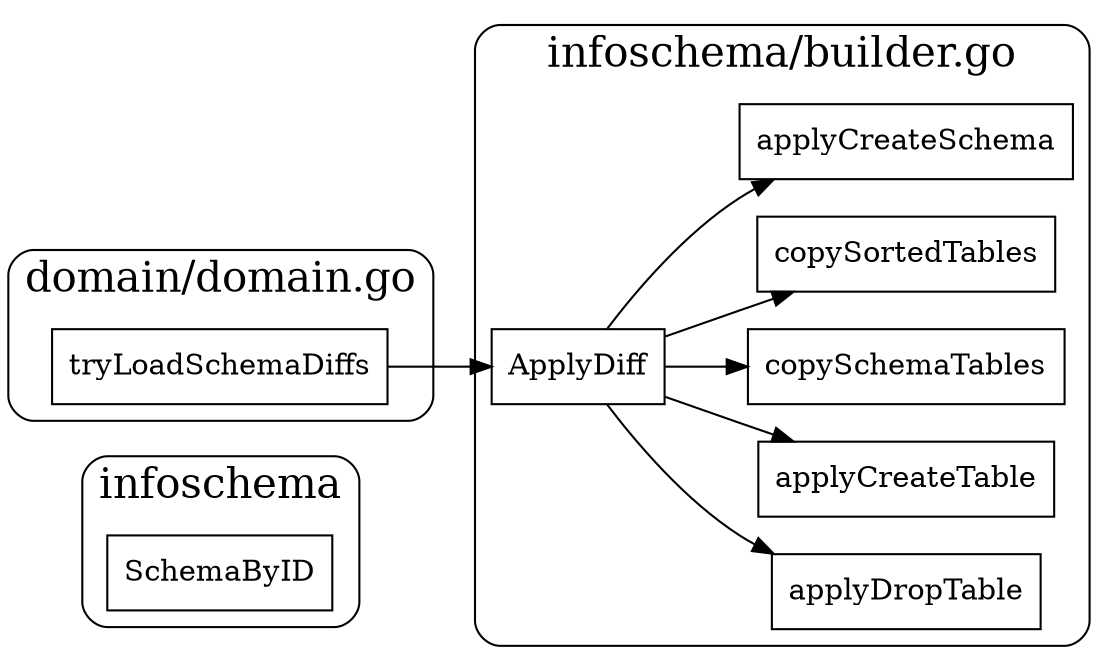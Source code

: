 digraph schema_diff {
  node[shape=box;];
  newrank=true;
  rankdir=LR;

  subgraph cluster_infoschema {
    graph[label="infoschema";fontsize=20;style=rounded]
    SchemaByID;
  }

  subgraph cluster_infoschema_builder {
    graph[label="infoschema/builder.go";fontsize=20;style=rounded]
    ApplyDiff -> {
      applyDropTable;
      applyCreateTable;
      copySchemaTables;
      copySortedTables;
      applyCreateSchema;
    }
  }

  subgraph cluster_domain {
    graph[label="domain/domain.go";fontsize=20;style=rounded]
    tryLoadSchemaDiffs -> {
      ApplyDiff;
    };
  }

}
